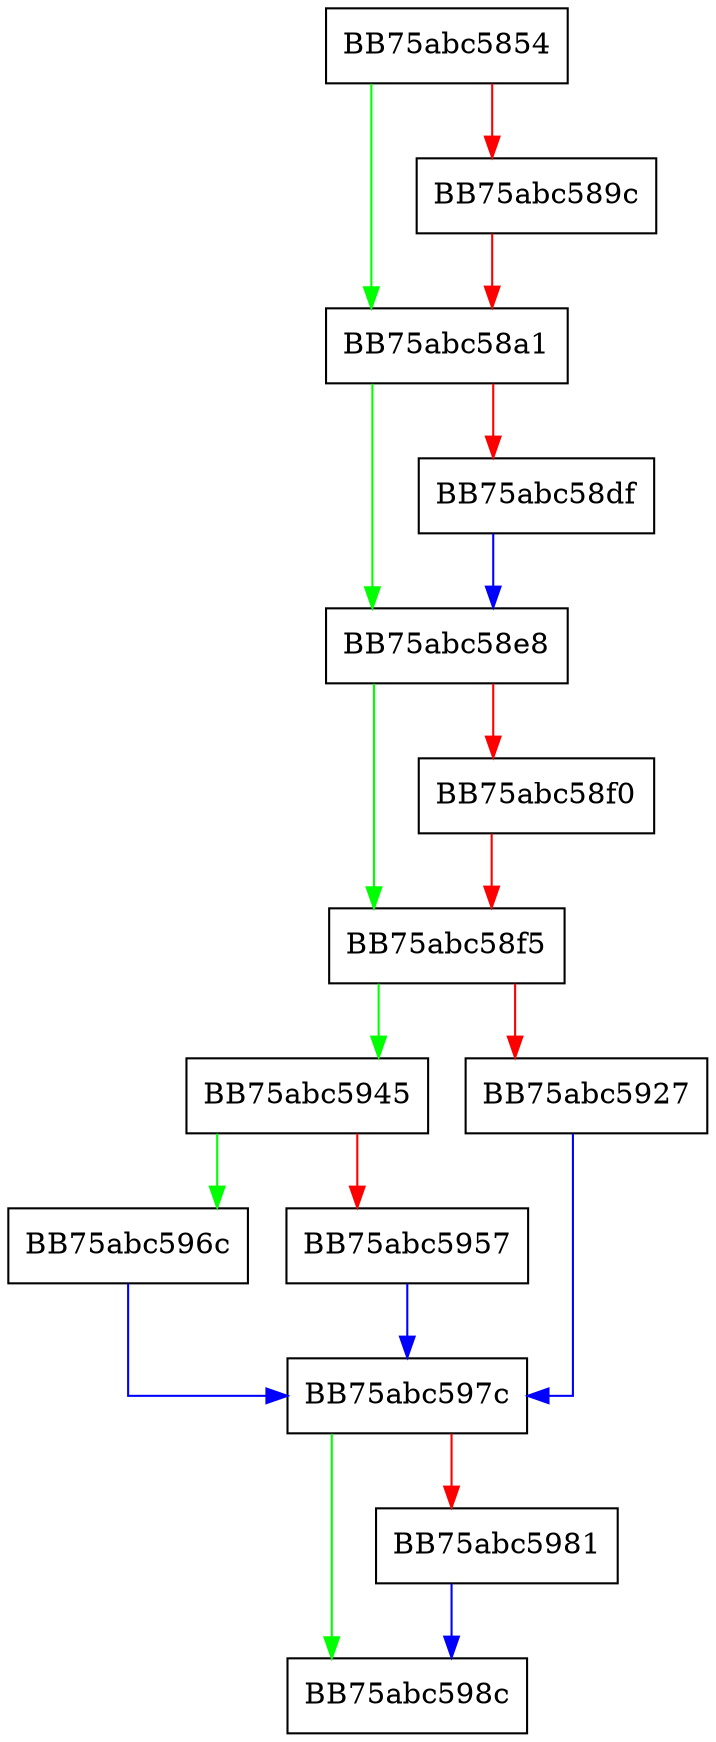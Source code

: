 digraph param_2_stack {
  node [shape="box"];
  graph [splines=ortho];
  BB75abc5854 -> BB75abc58a1 [color="green"];
  BB75abc5854 -> BB75abc589c [color="red"];
  BB75abc589c -> BB75abc58a1 [color="red"];
  BB75abc58a1 -> BB75abc58e8 [color="green"];
  BB75abc58a1 -> BB75abc58df [color="red"];
  BB75abc58df -> BB75abc58e8 [color="blue"];
  BB75abc58e8 -> BB75abc58f5 [color="green"];
  BB75abc58e8 -> BB75abc58f0 [color="red"];
  BB75abc58f0 -> BB75abc58f5 [color="red"];
  BB75abc58f5 -> BB75abc5945 [color="green"];
  BB75abc58f5 -> BB75abc5927 [color="red"];
  BB75abc5927 -> BB75abc597c [color="blue"];
  BB75abc5945 -> BB75abc596c [color="green"];
  BB75abc5945 -> BB75abc5957 [color="red"];
  BB75abc5957 -> BB75abc597c [color="blue"];
  BB75abc596c -> BB75abc597c [color="blue"];
  BB75abc597c -> BB75abc598c [color="green"];
  BB75abc597c -> BB75abc5981 [color="red"];
  BB75abc5981 -> BB75abc598c [color="blue"];
}